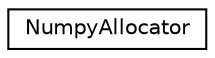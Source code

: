 digraph G
{
  edge [fontname="Helvetica",fontsize="10",labelfontname="Helvetica",labelfontsize="10"];
  node [fontname="Helvetica",fontsize="10",shape=record];
  rankdir="LR";
  Node1 [label="NumpyAllocator",height=0.2,width=0.4,color="black", fillcolor="white", style="filled",URL="$classNumpyAllocator.html",tooltip="OpenCV python binding&#39;s NumpyAllocator class."];
}
